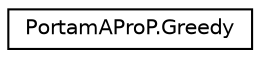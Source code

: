 digraph "Graphical Class Hierarchy"
{
  edge [fontname="Helvetica",fontsize="10",labelfontname="Helvetica",labelfontsize="10"];
  node [fontname="Helvetica",fontsize="10",shape=record];
  rankdir="LR";
  Node0 [label="PortamAProP.Greedy",height=0.2,width=0.4,color="black", fillcolor="white", style="filled",URL="$class_portam_a_pro_p_1_1_greedy.html",tooltip="Classe que a partir de un vehicle i una llista de peticions genera una ruta que el vehicle pot assoli..."];
}
